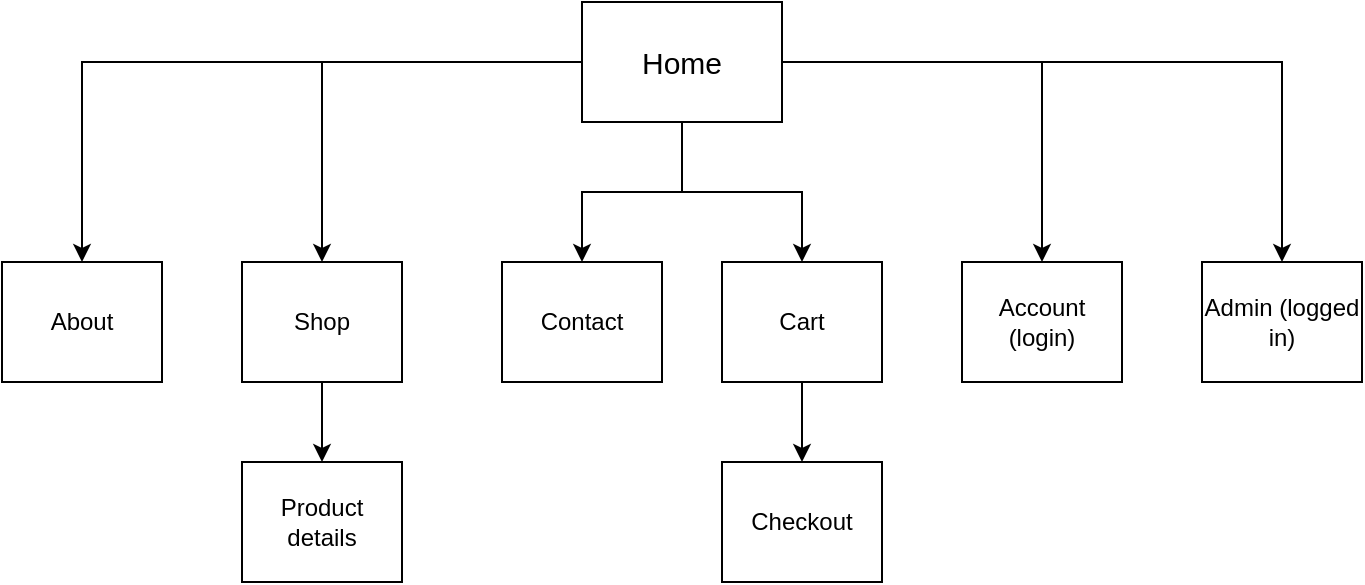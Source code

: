 <mxfile version="10.6.1"><diagram id="mv92ZUHHu1RBOZpMBTC6" name="Page-1"><mxGraphModel dx="1158" dy="798" grid="1" gridSize="10" guides="1" tooltips="1" connect="1" arrows="1" fold="1" page="1" pageScale="1" pageWidth="827" pageHeight="1169" math="0" shadow="0"><root><mxCell id="0"/><mxCell id="1" parent="0"/><mxCell id="2pU0MOPa7fTgkK01UjBO-15" style="edgeStyle=orthogonalEdgeStyle;rounded=0;orthogonalLoop=1;jettySize=auto;html=1;" edge="1" parent="1" source="2pU0MOPa7fTgkK01UjBO-1" target="2pU0MOPa7fTgkK01UjBO-3"><mxGeometry relative="1" as="geometry"/></mxCell><mxCell id="2pU0MOPa7fTgkK01UjBO-16" style="edgeStyle=orthogonalEdgeStyle;rounded=0;orthogonalLoop=1;jettySize=auto;html=1;" edge="1" parent="1" source="2pU0MOPa7fTgkK01UjBO-1" target="2pU0MOPa7fTgkK01UjBO-8"><mxGeometry relative="1" as="geometry"/></mxCell><mxCell id="2pU0MOPa7fTgkK01UjBO-17" style="edgeStyle=orthogonalEdgeStyle;rounded=0;orthogonalLoop=1;jettySize=auto;html=1;" edge="1" parent="1" source="2pU0MOPa7fTgkK01UjBO-1" target="2pU0MOPa7fTgkK01UjBO-7"><mxGeometry relative="1" as="geometry"/></mxCell><mxCell id="2pU0MOPa7fTgkK01UjBO-18" style="edgeStyle=orthogonalEdgeStyle;rounded=0;orthogonalLoop=1;jettySize=auto;html=1;" edge="1" parent="1" source="2pU0MOPa7fTgkK01UjBO-1" target="2pU0MOPa7fTgkK01UjBO-2"><mxGeometry relative="1" as="geometry"/></mxCell><mxCell id="2pU0MOPa7fTgkK01UjBO-20" style="edgeStyle=orthogonalEdgeStyle;rounded=0;orthogonalLoop=1;jettySize=auto;html=1;" edge="1" parent="1" source="2pU0MOPa7fTgkK01UjBO-1" target="2pU0MOPa7fTgkK01UjBO-4"><mxGeometry relative="1" as="geometry"/></mxCell><mxCell id="2pU0MOPa7fTgkK01UjBO-21" style="edgeStyle=orthogonalEdgeStyle;rounded=0;orthogonalLoop=1;jettySize=auto;html=1;" edge="1" parent="1" source="2pU0MOPa7fTgkK01UjBO-1" target="2pU0MOPa7fTgkK01UjBO-5"><mxGeometry relative="1" as="geometry"/></mxCell><mxCell id="2pU0MOPa7fTgkK01UjBO-1" value="&lt;font style=&quot;font-size: 15px&quot;&gt;Home&lt;/font&gt;" style="rounded=0;whiteSpace=wrap;html=1;" vertex="1" parent="1"><mxGeometry x="340" y="90" width="100" height="60" as="geometry"/></mxCell><mxCell id="2pU0MOPa7fTgkK01UjBO-2" value="About" style="rounded=0;whiteSpace=wrap;html=1;" vertex="1" parent="1"><mxGeometry x="50" y="220" width="80" height="60" as="geometry"/></mxCell><mxCell id="2pU0MOPa7fTgkK01UjBO-29" style="edgeStyle=orthogonalEdgeStyle;rounded=0;orthogonalLoop=1;jettySize=auto;html=1;entryX=0.5;entryY=0;entryDx=0;entryDy=0;" edge="1" parent="1" source="2pU0MOPa7fTgkK01UjBO-3" target="2pU0MOPa7fTgkK01UjBO-28"><mxGeometry relative="1" as="geometry"/></mxCell><mxCell id="2pU0MOPa7fTgkK01UjBO-3" value="Shop" style="rounded=0;whiteSpace=wrap;html=1;" vertex="1" parent="1"><mxGeometry x="170" y="220" width="80" height="60" as="geometry"/></mxCell><mxCell id="2pU0MOPa7fTgkK01UjBO-4" value="Contact" style="rounded=0;whiteSpace=wrap;html=1;" vertex="1" parent="1"><mxGeometry x="300" y="220" width="80" height="60" as="geometry"/></mxCell><mxCell id="2pU0MOPa7fTgkK01UjBO-27" style="edgeStyle=orthogonalEdgeStyle;rounded=0;orthogonalLoop=1;jettySize=auto;html=1;entryX=0.5;entryY=0;entryDx=0;entryDy=0;" edge="1" parent="1" source="2pU0MOPa7fTgkK01UjBO-5" target="2pU0MOPa7fTgkK01UjBO-26"><mxGeometry relative="1" as="geometry"/></mxCell><mxCell id="2pU0MOPa7fTgkK01UjBO-5" value="Cart" style="rounded=0;whiteSpace=wrap;html=1;" vertex="1" parent="1"><mxGeometry x="410" y="220" width="80" height="60" as="geometry"/></mxCell><mxCell id="2pU0MOPa7fTgkK01UjBO-7" value="Account (login)" style="rounded=0;whiteSpace=wrap;html=1;" vertex="1" parent="1"><mxGeometry x="530" y="220" width="80" height="60" as="geometry"/></mxCell><mxCell id="2pU0MOPa7fTgkK01UjBO-8" value="Admin (logged in)" style="rounded=0;whiteSpace=wrap;html=1;" vertex="1" parent="1"><mxGeometry x="650" y="220" width="80" height="60" as="geometry"/></mxCell><mxCell id="2pU0MOPa7fTgkK01UjBO-26" value="Checkout" style="rounded=0;whiteSpace=wrap;html=1;" vertex="1" parent="1"><mxGeometry x="410" y="320" width="80" height="60" as="geometry"/></mxCell><mxCell id="2pU0MOPa7fTgkK01UjBO-28" value="Product details" style="rounded=0;whiteSpace=wrap;html=1;" vertex="1" parent="1"><mxGeometry x="170" y="320" width="80" height="60" as="geometry"/></mxCell></root></mxGraphModel></diagram></mxfile>